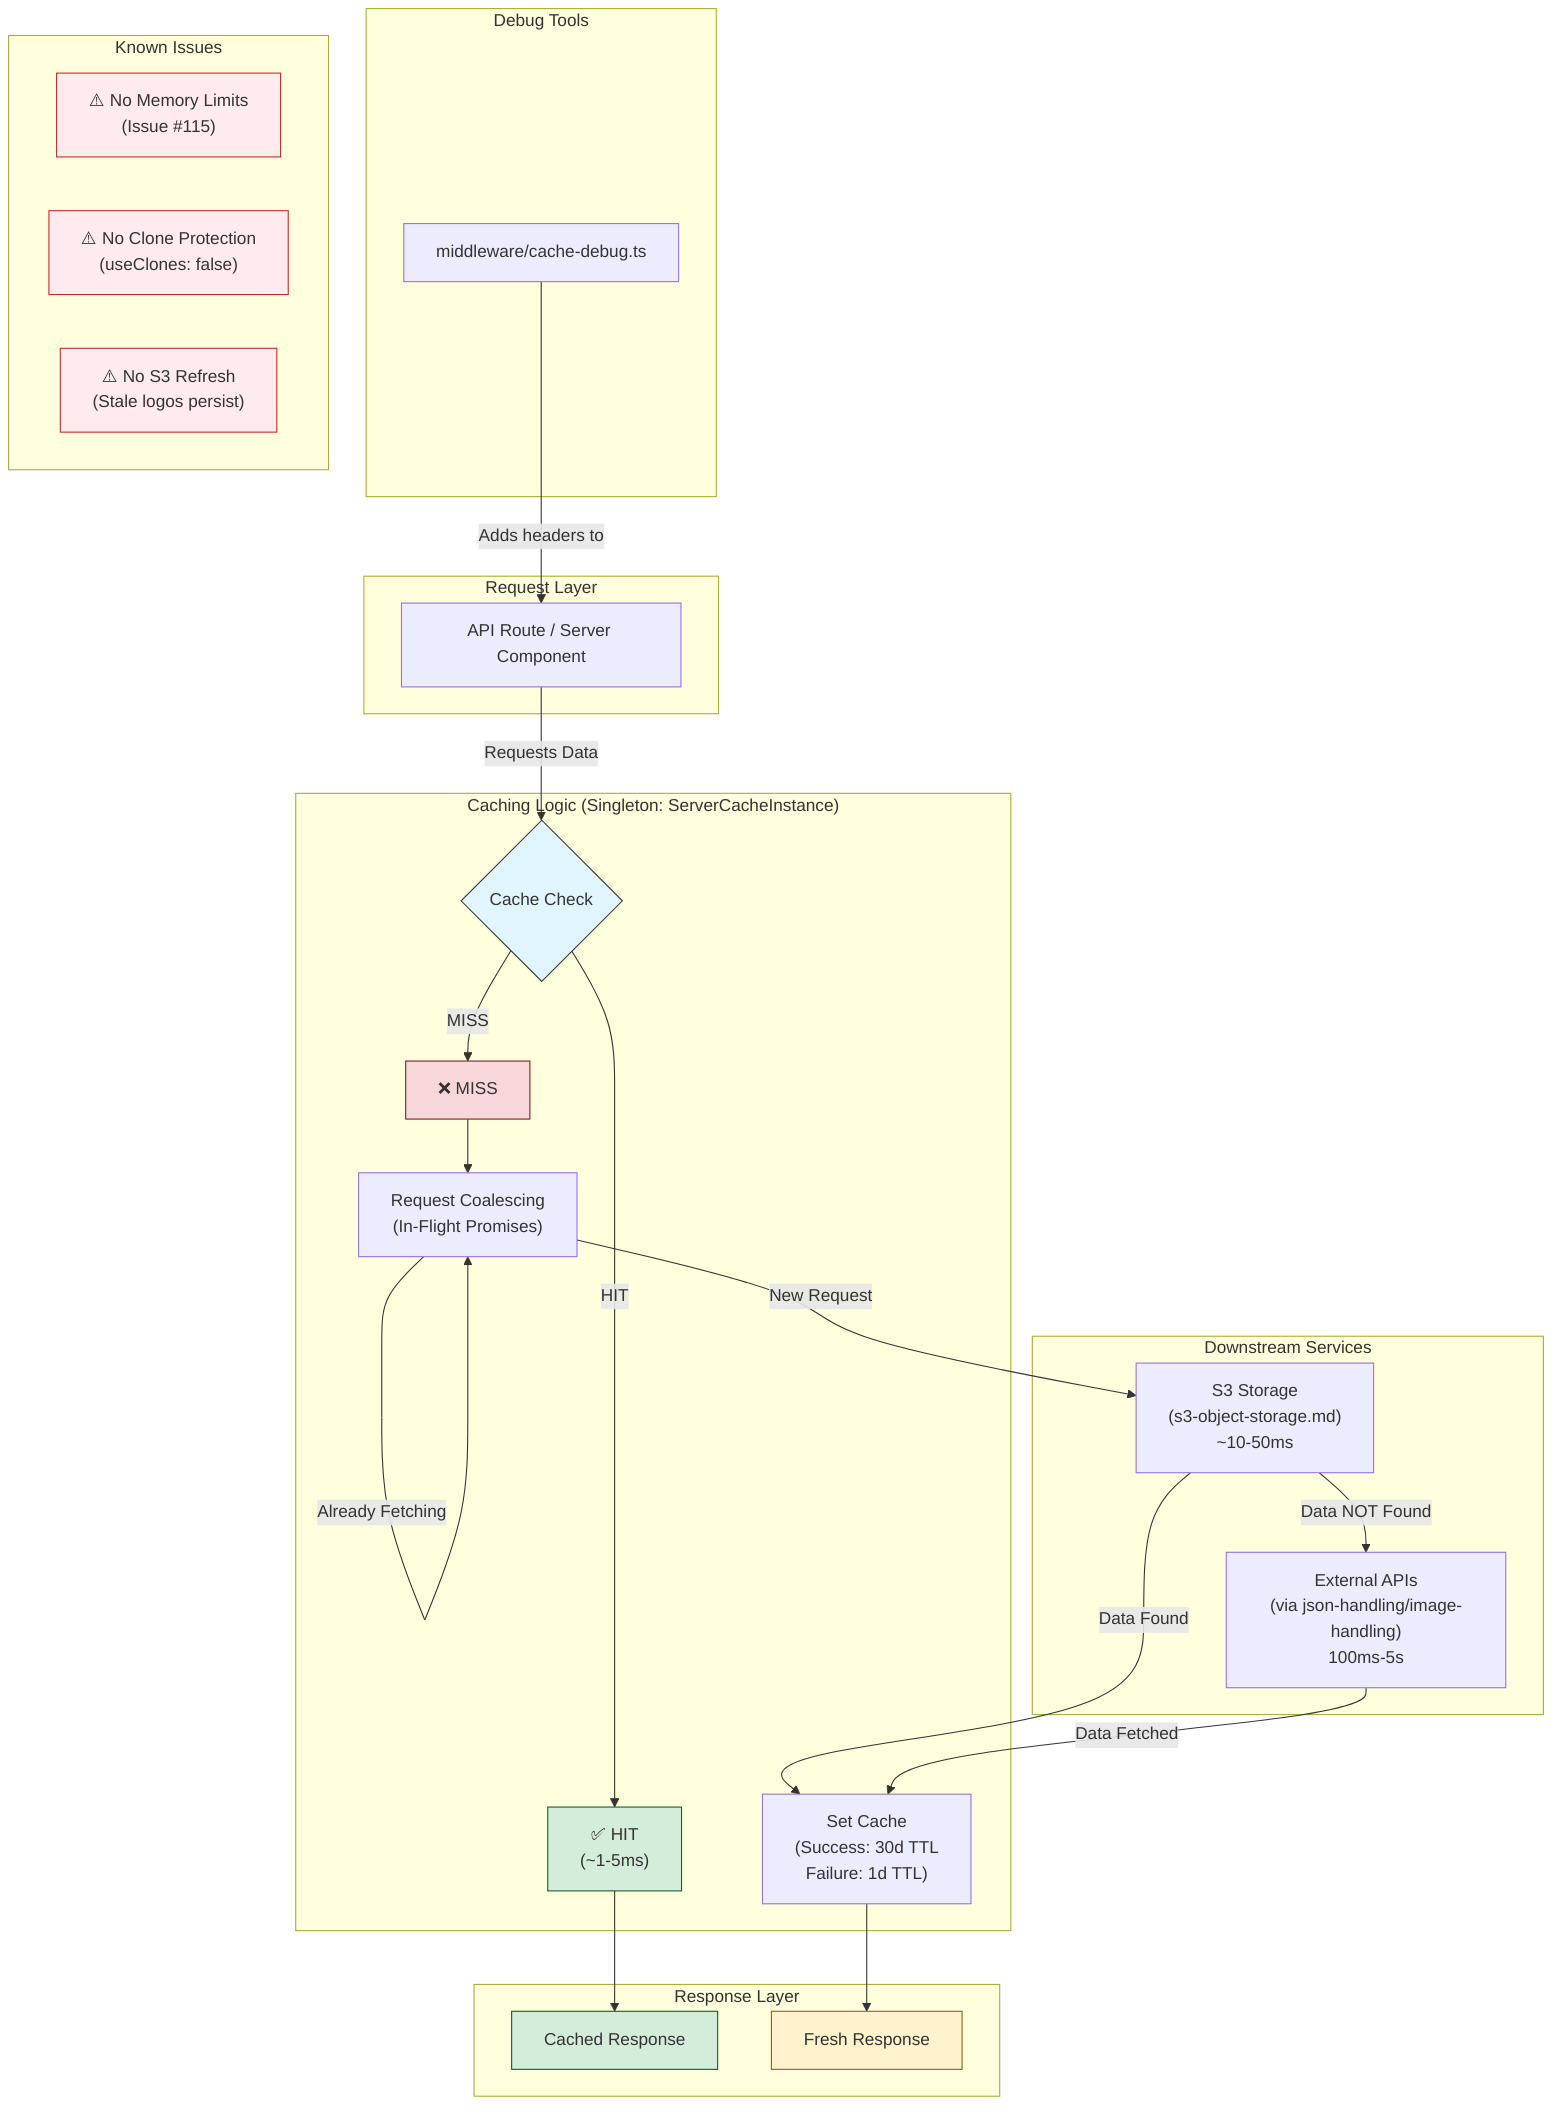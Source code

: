 graph TD
    subgraph "Request Layer"
        A[API Route / Server Component]
    end

    subgraph "Caching Logic (Singleton: ServerCacheInstance)"
        B{Cache Check}
        C["✅ HIT<br/>(~1-5ms)"]
        D["❌ MISS"]
        E["Set Cache<br/>(Success: 30d TTL<br/>Failure: 1d TTL)"]
        RC["Request Coalescing<br/>(In-Flight Promises)"]
    end

    subgraph "Downstream Services"
        F["S3 Storage<br/>(s3-object-storage.md)<br/>~10-50ms"]
        G["External APIs<br/>(via json-handling/image-handling)<br/>100ms-5s"]
    end
    
    subgraph "Response Layer"
        H[Cached Response]
        I[Fresh Response]
    end

    A -- "Requests Data" --> B
    B -->|HIT| C
    C --> H
    
    B -->|MISS| D
    D --> RC
    RC -->|"Already Fetching"| RC
    RC -->|"New Request"| F
    F -- "Data Found" --> E
    F -- "Data NOT Found" --> G
    
    G -- "Data Fetched" --> E
    E --> I

    subgraph "Debug Tools"
        J["middleware/cache-debug.ts"]
    end

    subgraph "Known Issues"
        K["⚠️ No Memory Limits<br/>(Issue #115)"]
        L["⚠️ No Clone Protection<br/>(useClones: false)"]
        M["⚠️ No S3 Refresh<br/>(Stale logos persist)"]
    end

    J -- "Adds headers to" --> A

    %% Styling
    style B fill:#e1f5fe,stroke:#333
    style C fill:#d4edda,stroke:#155724
    style D fill:#f8d7da,stroke:#721c24
    style H fill:#d4edda,stroke:#155724
    style I fill:#fff3cd,stroke:#856404
    style K fill:#ffebee,stroke:#c62828
    style L fill:#ffebee,stroke:#c62828
    style M fill:#ffebee,stroke:#c62828